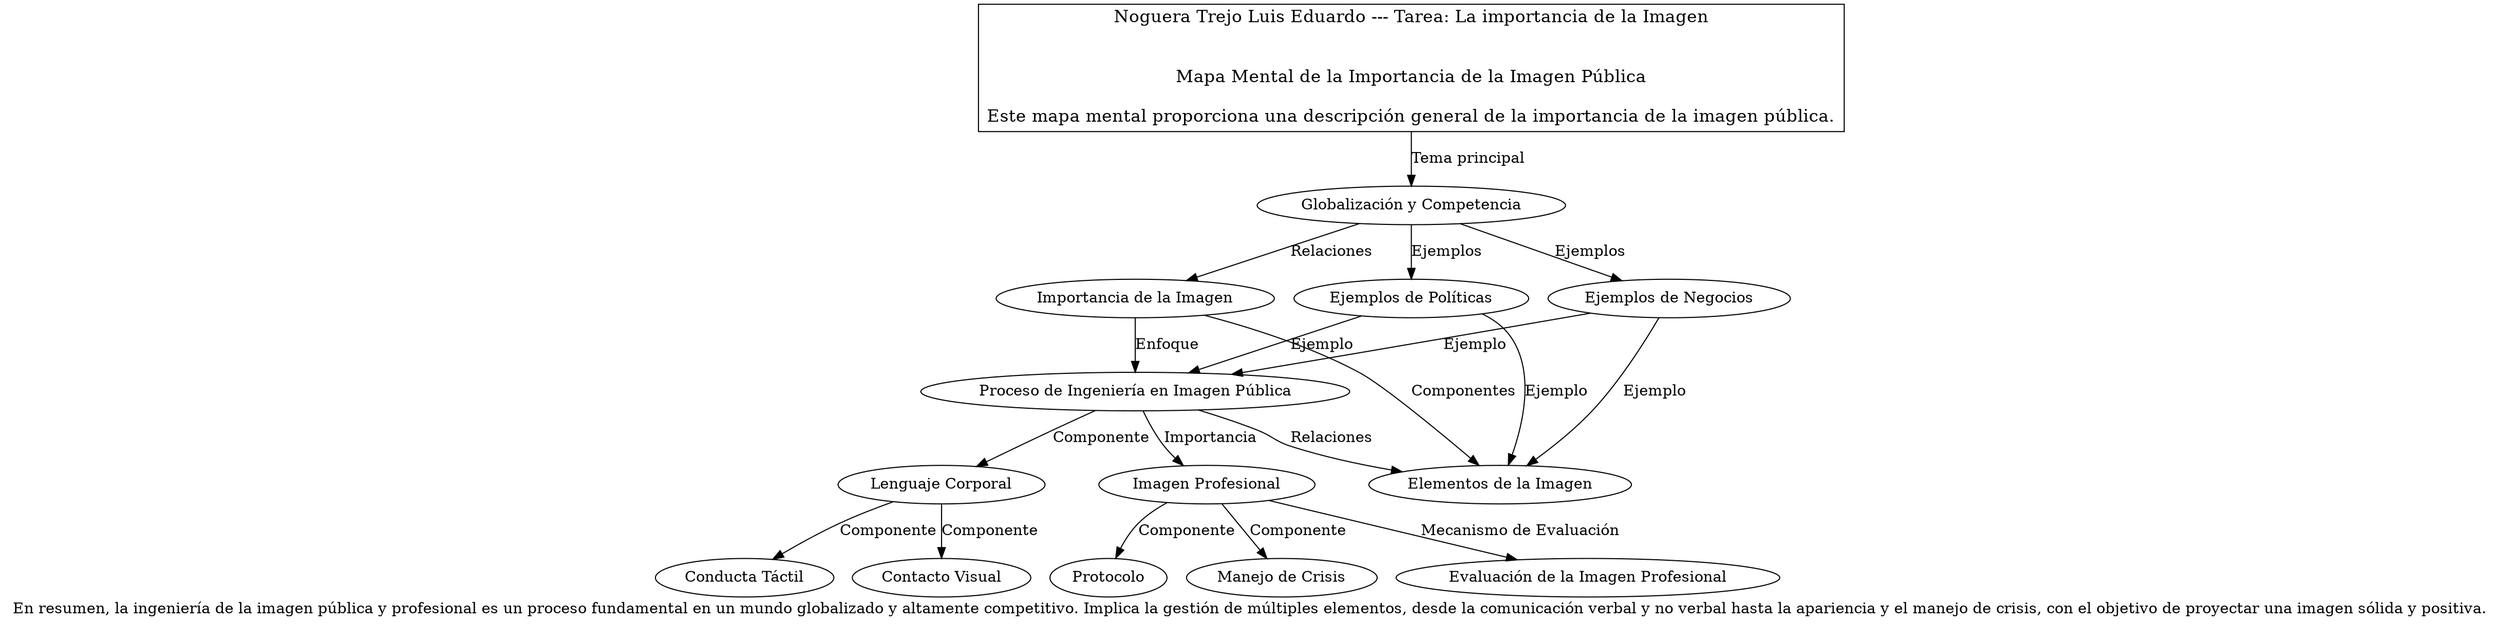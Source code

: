 digraph Importancia_Imagen {
    label="En resumen, la ingeniería de la imagen pública y profesional es un proceso fundamental en un mundo globalizado y altamente competitivo. Implica la gestión de múltiples elementos, desde la comunicación verbal y no verbal hasta la apariencia y el manejo de crisis, con el objetivo de proyectar una imagen sólida y positiva."

    // Nodo raíz
    "Mapa Mental de la Importancia de la Imagen Pública" [shape=box, label="Noguera Trejo Luis Eduardo --- Tarea: La importancia de la Imagen\n\n\nMapa Mental de la Importancia de la Imagen Pública\n\nEste mapa mental proporciona una descripción general de la importancia de la imagen pública."];

    // Subtemas
    "Mapa Mental de la Importancia de la Imagen Pública" -> "Globalización y Competencia" [label="Tema principal"];

    // Subtemas
    "Globalización y Competencia" -> "Importancia de la Imagen" [label="Relaciones"];
    "Globalización y Competencia" -> "Ejemplos de Políticas" [label="Ejemplos"];
    "Globalización y Competencia" -> "Ejemplos de Negocios" [label="Ejemplos"];

    "Importancia de la Imagen" -> "Proceso de Ingeniería en Imagen Pública" [label="Enfoque"];
    "Importancia de la Imagen" -> "Elementos de la Imagen" [label="Componentes"];

    "Ejemplos de Políticas" -> "Proceso de Ingeniería en Imagen Pública" [label="Ejemplo"];
    "Ejemplos de Políticas" -> "Elementos de la Imagen" [label="Ejemplo"];

    "Ejemplos de Negocios" -> "Proceso de Ingeniería en Imagen Pública" [label="Ejemplo"];
    "Ejemplos de Negocios" -> "Elementos de la Imagen" [label="Ejemplo"];

    "Proceso de Ingeniería en Imagen Pública" -> "Elementos de la Imagen" [label="Relaciones"];

    // Subtemas adicionales
    "Proceso de Ingeniería en Imagen Pública" -> "Lenguaje Corporal" [label="Componente"];
    "Proceso de Ingeniería en Imagen Pública" -> "Imagen Profesional" [label="Importancia"];

    "Imagen Profesional" -> "Protocolo" [label="Componente"];
    "Imagen Profesional" -> "Manejo de Crisis" [label="Componente"];

    // Subtemas adicionales
    "Lenguaje Corporal" -> "Contacto Visual" [label="Componente"];
    "Lenguaje Corporal" -> "Conducta Táctil" [label="Componente"];

    // Evaluación de la Imagen Profesional
    "Imagen Profesional" -> "Evaluación de la Imagen Profesional" [label="Mecanismo de Evaluación"];

    // Atributos de los nodos
    "Mapa Mental de la Importancia de la Imagen Pública" [fontsize=16];
    "Globalización y Competencia" [fontsize=14];
    "Importancia de la Imagen" [fontsize=14];
    "Proceso de Ingeniería en Imagen Pública" [fontsize=14];
    "Elementos de la Imagen" [fontsize=14];
    "Ejemplos de Políticas" [fontsize=14];
    "Ejemplos de Negocios" [fontsize=14];
    "Lenguaje Corporal" [fontsize=14];
    "Imagen Profesional" [fontsize=14];
    "Protocolo" [fontsize=14];
    "Manejo de Crisis" [fontsize=14];
    "Contacto Visual" [fontsize=14];
    "Conducta Táctil" [fontsize=14];
    "Evaluación de la Imagen Profesional" [fontsize=14];
}